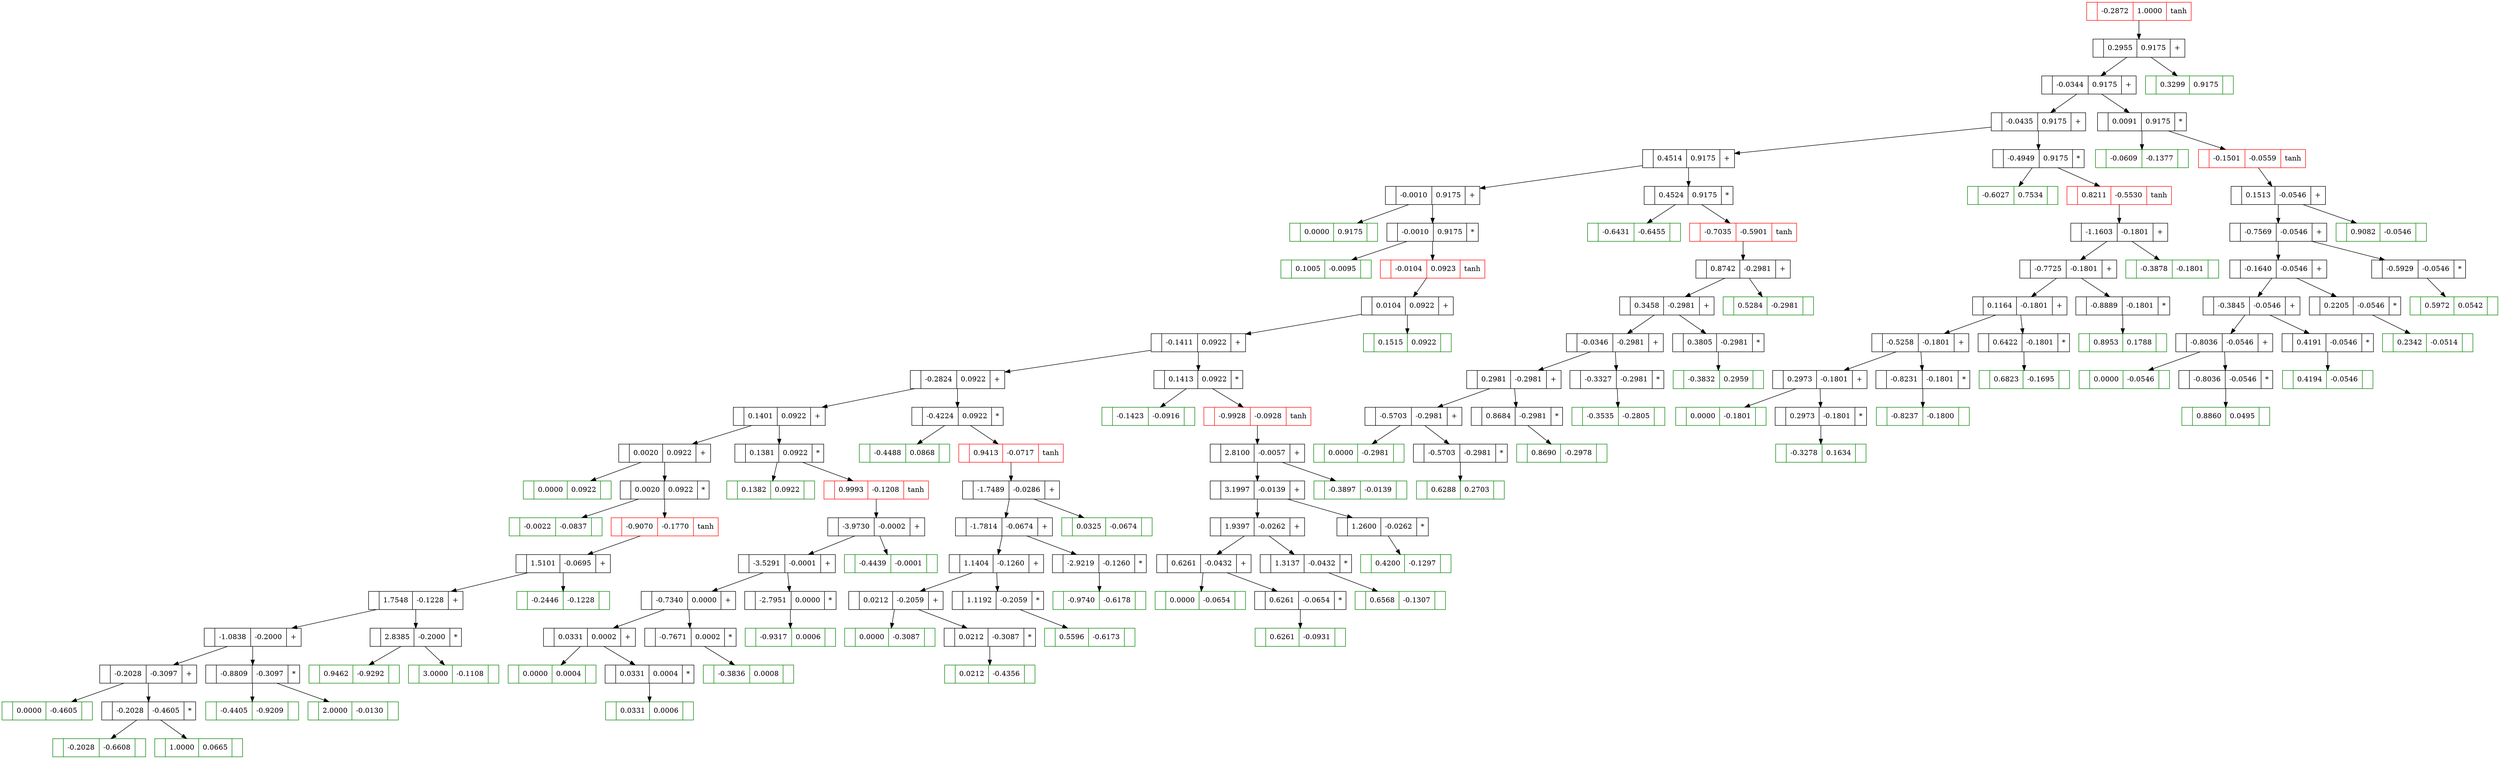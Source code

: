 digraph Micrograd { 
	"b8874400-97da-4919-a0e4-e1d3ac0436c7"[color="#FF0000",fillcolor="#808080",label="|-0.2872|1.0000|tanh",shape=record]; 
	"b418b080-b7cb-404d-8dea-d793f4fb8f13"[label="|0.2955|0.9175|+",shape=record]; 
	"6e7f58f8-c480-4882-bac9-d373214e33d9"[label="|-0.0344|0.9175|+",shape=record]; 
	"ce008621-d1c5-4089-89ca-78e7cd2a3f43"[label="|-0.0435|0.9175|+",shape=record]; 
	"fe7a62f1-20f1-48ee-95f6-78a98ea74077"[label="|0.4514|0.9175|+",shape=record]; 
	"8691bc10-ab95-4cf2-91a8-1d1164d238ed"[label="|-0.0010|0.9175|+",shape=record]; 
	"ee842e03-4f46-4bfd-b6a0-b237568be110"[color="#008000",fillcolor="#90EE90",label="|0.0000|0.9175|",shape=record]; 
	"8691bc10-ab95-4cf2-91a8-1d1164d238ed" -> "ee842e03-4f46-4bfd-b6a0-b237568be110"; 
	"9e809195-82af-4101-b177-e423607725e0"[label="|-0.0010|0.9175|*",shape=record]; 
	"15685d4b-84d4-4436-b6fa-315ebace7113"[color="#008000",fillcolor="#90EE90",label="|0.1005|-0.0095|",shape=record]; 
	"9e809195-82af-4101-b177-e423607725e0" -> "15685d4b-84d4-4436-b6fa-315ebace7113"; 
	"0445b8c9-80b1-487b-8ee2-ed480f3ddcd2"[color="#FF0000",fillcolor="#808080",label="|-0.0104|0.0923|tanh",shape=record]; 
	"e84dc9c4-2018-4bad-8232-96c0bd0a231a"[label="|0.0104|0.0922|+",shape=record]; 
	"eda138be-79a2-4ef6-816e-af54054f04fe"[label="|-0.1411|0.0922|+",shape=record]; 
	"2ebdeab7-b9b1-496e-9715-56ab5139a7b1"[label="|-0.2824|0.0922|+",shape=record]; 
	"d14b13d9-027d-4555-9ee2-80a6f6d0f1bf"[label="|0.1401|0.0922|+",shape=record]; 
	"731166b2-aa53-4cc1-b678-e43793524b0d"[label="|0.0020|0.0922|+",shape=record]; 
	"8fc5e719-ca8f-4822-bd6e-60dc5755dab2"[color="#008000",fillcolor="#90EE90",label="|0.0000|0.0922|",shape=record]; 
	"731166b2-aa53-4cc1-b678-e43793524b0d" -> "8fc5e719-ca8f-4822-bd6e-60dc5755dab2"; 
	"eef37df4-7c4e-475c-8d49-25e543579472"[label="|0.0020|0.0922|*",shape=record]; 
	"2ae2cef1-34af-4dbb-ac66-727b29519f0a"[color="#008000",fillcolor="#90EE90",label="|-0.0022|-0.0837|",shape=record]; 
	"eef37df4-7c4e-475c-8d49-25e543579472" -> "2ae2cef1-34af-4dbb-ac66-727b29519f0a"; 
	"716d69c2-e31c-4111-9b37-45193a047104"[color="#FF0000",fillcolor="#808080",label="|-0.9070|-0.1770|tanh",shape=record]; 
	"310c7123-8515-446f-ab1f-677f408992b3"[label="|1.5101|-0.0695|+",shape=record]; 
	"87ce3e7f-4cdc-4b6b-99b1-6afe1486b35c"[label="|1.7548|-0.1228|+",shape=record]; 
	"1a1f3b13-57bc-4b07-b056-043fad473a91"[label="|-1.0838|-0.2000|+",shape=record]; 
	"400b2b45-fac6-4096-9289-2d74c9583e8a"[label="|-0.2028|-0.3097|+",shape=record]; 
	"79382f22-ea0d-4b65-94eb-660cb7a0a114"[color="#008000",fillcolor="#90EE90",label="|0.0000|-0.4605|",shape=record]; 
	"400b2b45-fac6-4096-9289-2d74c9583e8a" -> "79382f22-ea0d-4b65-94eb-660cb7a0a114"; 
	"832305fb-5e68-4214-b5fe-3487d4c526ad"[label="|-0.2028|-0.4605|*",shape=record]; 
	"238d332f-9cb3-4d95-9475-921dae5796c5"[color="#008000",fillcolor="#90EE90",label="|-0.2028|-0.6608|",shape=record]; 
	"832305fb-5e68-4214-b5fe-3487d4c526ad" -> "238d332f-9cb3-4d95-9475-921dae5796c5"; 
	"b86c254c-abcd-45a9-92b1-0a49d68d16b6"[color="#008000",fillcolor="#90EE90",label="|1.0000|0.0665|",shape=record]; 
	"832305fb-5e68-4214-b5fe-3487d4c526ad" -> "b86c254c-abcd-45a9-92b1-0a49d68d16b6"; 
	"400b2b45-fac6-4096-9289-2d74c9583e8a" -> "832305fb-5e68-4214-b5fe-3487d4c526ad"; 
	"1a1f3b13-57bc-4b07-b056-043fad473a91" -> "400b2b45-fac6-4096-9289-2d74c9583e8a"; 
	"4fbdb22a-6db2-4877-b0e5-36cdfc9555af"[label="|-0.8809|-0.3097|*",shape=record]; 
	"e370b15d-7432-44ab-88be-587a6ec7c311"[color="#008000",fillcolor="#90EE90",label="|-0.4405|-0.9209|",shape=record]; 
	"4fbdb22a-6db2-4877-b0e5-36cdfc9555af" -> "e370b15d-7432-44ab-88be-587a6ec7c311"; 
	"e7671412-d284-43d5-b40c-5660db36005a"[color="#008000",fillcolor="#90EE90",label="|2.0000|-0.0130|",shape=record]; 
	"4fbdb22a-6db2-4877-b0e5-36cdfc9555af" -> "e7671412-d284-43d5-b40c-5660db36005a"; 
	"1a1f3b13-57bc-4b07-b056-043fad473a91" -> "4fbdb22a-6db2-4877-b0e5-36cdfc9555af"; 
	"87ce3e7f-4cdc-4b6b-99b1-6afe1486b35c" -> "1a1f3b13-57bc-4b07-b056-043fad473a91"; 
	"50fef961-da72-4eae-acc3-fec709f020af"[label="|2.8385|-0.2000|*",shape=record]; 
	"8b88a774-0a06-4e7b-a0f7-3550767b6d3b"[color="#008000",fillcolor="#90EE90",label="|0.9462|-0.9292|",shape=record]; 
	"50fef961-da72-4eae-acc3-fec709f020af" -> "8b88a774-0a06-4e7b-a0f7-3550767b6d3b"; 
	"6844b8ca-b0f0-4801-8565-32896ae3176b"[color="#008000",fillcolor="#90EE90",label="|3.0000|-0.1108|",shape=record]; 
	"50fef961-da72-4eae-acc3-fec709f020af" -> "6844b8ca-b0f0-4801-8565-32896ae3176b"; 
	"87ce3e7f-4cdc-4b6b-99b1-6afe1486b35c" -> "50fef961-da72-4eae-acc3-fec709f020af"; 
	"310c7123-8515-446f-ab1f-677f408992b3" -> "87ce3e7f-4cdc-4b6b-99b1-6afe1486b35c"; 
	"3215f35b-2c6b-4787-bc7b-59e2b19b4b1c"[color="#008000",fillcolor="#90EE90",label="|-0.2446|-0.1228|",shape=record]; 
	"310c7123-8515-446f-ab1f-677f408992b3" -> "3215f35b-2c6b-4787-bc7b-59e2b19b4b1c"; 
	"716d69c2-e31c-4111-9b37-45193a047104" -> "310c7123-8515-446f-ab1f-677f408992b3"; 
	"eef37df4-7c4e-475c-8d49-25e543579472" -> "716d69c2-e31c-4111-9b37-45193a047104"; 
	"731166b2-aa53-4cc1-b678-e43793524b0d" -> "eef37df4-7c4e-475c-8d49-25e543579472"; 
	"d14b13d9-027d-4555-9ee2-80a6f6d0f1bf" -> "731166b2-aa53-4cc1-b678-e43793524b0d"; 
	"c352d42a-6db0-4344-949f-ec99a5c57549"[label="|0.1381|0.0922|*",shape=record]; 
	"6bbe73e9-f43e-4668-b39c-78bd908c5d08"[color="#008000",fillcolor="#90EE90",label="|0.1382|0.0922|",shape=record]; 
	"c352d42a-6db0-4344-949f-ec99a5c57549" -> "6bbe73e9-f43e-4668-b39c-78bd908c5d08"; 
	"c281321c-2688-497a-96aa-ce88b97c1017"[color="#FF0000",fillcolor="#808080",label="|0.9993|-0.1208|tanh",shape=record]; 
	"71ece37f-2c7d-42d1-a2e2-d6393454674b"[label="|-3.9730|-0.0002|+",shape=record]; 
	"a2de510b-699b-4909-af49-5598b5bb35c7"[label="|-3.5291|-0.0001|+",shape=record]; 
	"0a9b0fef-21b4-4b82-aed9-99e700bb88d4"[label="|-0.7340|0.0000|+",shape=record]; 
	"10ec7a52-801d-4d7c-9ed4-9f026114ac88"[label="|0.0331|0.0002|+",shape=record]; 
	"a6f1abe2-1554-47f0-ac10-9ac25a788899"[color="#008000",fillcolor="#90EE90",label="|0.0000|0.0004|",shape=record]; 
	"10ec7a52-801d-4d7c-9ed4-9f026114ac88" -> "a6f1abe2-1554-47f0-ac10-9ac25a788899"; 
	"a76a5279-7b89-40d9-9339-18722842de5e"[label="|0.0331|0.0004|*",shape=record]; 
	"79c4665e-c0a2-4fdf-94c3-10b4ad33223a"[color="#008000",fillcolor="#90EE90",label="|0.0331|0.0006|",shape=record]; 
	"a76a5279-7b89-40d9-9339-18722842de5e" -> "79c4665e-c0a2-4fdf-94c3-10b4ad33223a"; 
	"10ec7a52-801d-4d7c-9ed4-9f026114ac88" -> "a76a5279-7b89-40d9-9339-18722842de5e"; 
	"0a9b0fef-21b4-4b82-aed9-99e700bb88d4" -> "10ec7a52-801d-4d7c-9ed4-9f026114ac88"; 
	"d9c0e6ba-6e61-44fc-90d1-e411acd18546"[label="|-0.7671|0.0002|*",shape=record]; 
	"a87ee6bf-14da-4c7a-81fa-7284de7c9c61"[color="#008000",fillcolor="#90EE90",label="|-0.3836|0.0008|",shape=record]; 
	"d9c0e6ba-6e61-44fc-90d1-e411acd18546" -> "a87ee6bf-14da-4c7a-81fa-7284de7c9c61"; 
	"0a9b0fef-21b4-4b82-aed9-99e700bb88d4" -> "d9c0e6ba-6e61-44fc-90d1-e411acd18546"; 
	"a2de510b-699b-4909-af49-5598b5bb35c7" -> "0a9b0fef-21b4-4b82-aed9-99e700bb88d4"; 
	"7777e4d8-fbbc-4a37-9535-8327c10cc825"[label="|-2.7951|0.0000|*",shape=record]; 
	"82c239c6-c0f3-42b7-9aec-a1512307f322"[color="#008000",fillcolor="#90EE90",label="|-0.9317|0.0006|",shape=record]; 
	"7777e4d8-fbbc-4a37-9535-8327c10cc825" -> "82c239c6-c0f3-42b7-9aec-a1512307f322"; 
	"a2de510b-699b-4909-af49-5598b5bb35c7" -> "7777e4d8-fbbc-4a37-9535-8327c10cc825"; 
	"71ece37f-2c7d-42d1-a2e2-d6393454674b" -> "a2de510b-699b-4909-af49-5598b5bb35c7"; 
	"88c909af-1f88-4fa4-8905-ea5ea109beb8"[color="#008000",fillcolor="#90EE90",label="|-0.4439|-0.0001|",shape=record]; 
	"71ece37f-2c7d-42d1-a2e2-d6393454674b" -> "88c909af-1f88-4fa4-8905-ea5ea109beb8"; 
	"c281321c-2688-497a-96aa-ce88b97c1017" -> "71ece37f-2c7d-42d1-a2e2-d6393454674b"; 
	"c352d42a-6db0-4344-949f-ec99a5c57549" -> "c281321c-2688-497a-96aa-ce88b97c1017"; 
	"d14b13d9-027d-4555-9ee2-80a6f6d0f1bf" -> "c352d42a-6db0-4344-949f-ec99a5c57549"; 
	"2ebdeab7-b9b1-496e-9715-56ab5139a7b1" -> "d14b13d9-027d-4555-9ee2-80a6f6d0f1bf"; 
	"a03b3bba-2348-4eb1-9b68-533b420cf959"[label="|-0.4224|0.0922|*",shape=record]; 
	"30a31589-9160-4dbb-a1bb-99da9c1689af"[color="#008000",fillcolor="#90EE90",label="|-0.4488|0.0868|",shape=record]; 
	"a03b3bba-2348-4eb1-9b68-533b420cf959" -> "30a31589-9160-4dbb-a1bb-99da9c1689af"; 
	"a8250ad1-e473-4408-8689-fdf4bd588c50"[color="#FF0000",fillcolor="#808080",label="|0.9413|-0.0717|tanh",shape=record]; 
	"4d79331a-6d26-42c8-9aba-82b0f49db7d2"[label="|-1.7489|-0.0286|+",shape=record]; 
	"40f9183e-d065-4aae-8e46-4d0e8d859f87"[label="|-1.7814|-0.0674|+",shape=record]; 
	"57361fed-848b-4902-9d4f-45773be40500"[label="|1.1404|-0.1260|+",shape=record]; 
	"fcaf7dd5-3a70-427e-9ed4-cef18beb3815"[label="|0.0212|-0.2059|+",shape=record]; 
	"8b942924-b4bb-43b4-bf30-f4398b4074cd"[color="#008000",fillcolor="#90EE90",label="|0.0000|-0.3087|",shape=record]; 
	"fcaf7dd5-3a70-427e-9ed4-cef18beb3815" -> "8b942924-b4bb-43b4-bf30-f4398b4074cd"; 
	"a9cd1997-f414-4a11-9314-22c2e56bfbb3"[label="|0.0212|-0.3087|*",shape=record]; 
	"63edd88d-1d7e-402e-b7e8-eee32b51434f"[color="#008000",fillcolor="#90EE90",label="|0.0212|-0.4356|",shape=record]; 
	"a9cd1997-f414-4a11-9314-22c2e56bfbb3" -> "63edd88d-1d7e-402e-b7e8-eee32b51434f"; 
	"fcaf7dd5-3a70-427e-9ed4-cef18beb3815" -> "a9cd1997-f414-4a11-9314-22c2e56bfbb3"; 
	"57361fed-848b-4902-9d4f-45773be40500" -> "fcaf7dd5-3a70-427e-9ed4-cef18beb3815"; 
	"fe0ac99a-8c62-44f5-abe0-615f88574ed5"[label="|1.1192|-0.2059|*",shape=record]; 
	"aaa0441c-9006-4a85-a07f-7e180590b6da"[color="#008000",fillcolor="#90EE90",label="|0.5596|-0.6173|",shape=record]; 
	"fe0ac99a-8c62-44f5-abe0-615f88574ed5" -> "aaa0441c-9006-4a85-a07f-7e180590b6da"; 
	"57361fed-848b-4902-9d4f-45773be40500" -> "fe0ac99a-8c62-44f5-abe0-615f88574ed5"; 
	"40f9183e-d065-4aae-8e46-4d0e8d859f87" -> "57361fed-848b-4902-9d4f-45773be40500"; 
	"24b2771f-39f3-4341-aa51-cd1948073e3d"[label="|-2.9219|-0.1260|*",shape=record]; 
	"1cd32cc1-6484-4a1d-af0e-32e5d8a0940a"[color="#008000",fillcolor="#90EE90",label="|-0.9740|-0.6178|",shape=record]; 
	"24b2771f-39f3-4341-aa51-cd1948073e3d" -> "1cd32cc1-6484-4a1d-af0e-32e5d8a0940a"; 
	"40f9183e-d065-4aae-8e46-4d0e8d859f87" -> "24b2771f-39f3-4341-aa51-cd1948073e3d"; 
	"4d79331a-6d26-42c8-9aba-82b0f49db7d2" -> "40f9183e-d065-4aae-8e46-4d0e8d859f87"; 
	"5c094aa9-50c8-4617-aacd-cfed4b63c634"[color="#008000",fillcolor="#90EE90",label="|0.0325|-0.0674|",shape=record]; 
	"4d79331a-6d26-42c8-9aba-82b0f49db7d2" -> "5c094aa9-50c8-4617-aacd-cfed4b63c634"; 
	"a8250ad1-e473-4408-8689-fdf4bd588c50" -> "4d79331a-6d26-42c8-9aba-82b0f49db7d2"; 
	"a03b3bba-2348-4eb1-9b68-533b420cf959" -> "a8250ad1-e473-4408-8689-fdf4bd588c50"; 
	"2ebdeab7-b9b1-496e-9715-56ab5139a7b1" -> "a03b3bba-2348-4eb1-9b68-533b420cf959"; 
	"eda138be-79a2-4ef6-816e-af54054f04fe" -> "2ebdeab7-b9b1-496e-9715-56ab5139a7b1"; 
	"ed8347d3-96fb-489b-86dc-c1aad33c9e17"[label="|0.1413|0.0922|*",shape=record]; 
	"999bcfeb-26d0-4f71-8dbd-15a28c5ffda9"[color="#008000",fillcolor="#90EE90",label="|-0.1423|-0.0916|",shape=record]; 
	"ed8347d3-96fb-489b-86dc-c1aad33c9e17" -> "999bcfeb-26d0-4f71-8dbd-15a28c5ffda9"; 
	"88b94098-0ac2-4500-98ee-1aaf455c472a"[color="#FF0000",fillcolor="#808080",label="|-0.9928|-0.0928|tanh",shape=record]; 
	"58511e48-09f5-4349-8ae7-017b8f9be6f8"[label="|2.8100|-0.0057|+",shape=record]; 
	"670d1679-2672-4d95-98a3-4a2013d5e131"[label="|3.1997|-0.0139|+",shape=record]; 
	"2c13600b-01df-473a-81b7-9f126ed6db37"[label="|1.9397|-0.0262|+",shape=record]; 
	"1e0052a3-c534-449b-9883-bf59a90a419b"[label="|0.6261|-0.0432|+",shape=record]; 
	"d7ee63f8-03a8-42fa-a8fe-131388fcad04"[color="#008000",fillcolor="#90EE90",label="|0.0000|-0.0654|",shape=record]; 
	"1e0052a3-c534-449b-9883-bf59a90a419b" -> "d7ee63f8-03a8-42fa-a8fe-131388fcad04"; 
	"34f8671d-b229-40e3-88d4-454658291c81"[label="|0.6261|-0.0654|*",shape=record]; 
	"5d04b111-ac58-4d75-b732-464054ca7179"[color="#008000",fillcolor="#90EE90",label="|0.6261|-0.0931|",shape=record]; 
	"34f8671d-b229-40e3-88d4-454658291c81" -> "5d04b111-ac58-4d75-b732-464054ca7179"; 
	"1e0052a3-c534-449b-9883-bf59a90a419b" -> "34f8671d-b229-40e3-88d4-454658291c81"; 
	"2c13600b-01df-473a-81b7-9f126ed6db37" -> "1e0052a3-c534-449b-9883-bf59a90a419b"; 
	"22164ad2-6654-48a7-b69d-c3517afc881e"[label="|1.3137|-0.0432|*",shape=record]; 
	"6d3031ec-36f0-4031-a372-ff56f3566247"[color="#008000",fillcolor="#90EE90",label="|0.6568|-0.1307|",shape=record]; 
	"22164ad2-6654-48a7-b69d-c3517afc881e" -> "6d3031ec-36f0-4031-a372-ff56f3566247"; 
	"2c13600b-01df-473a-81b7-9f126ed6db37" -> "22164ad2-6654-48a7-b69d-c3517afc881e"; 
	"670d1679-2672-4d95-98a3-4a2013d5e131" -> "2c13600b-01df-473a-81b7-9f126ed6db37"; 
	"1c9f5f59-175f-474f-9ee6-d5b6f6bf476b"[label="|1.2600|-0.0262|*",shape=record]; 
	"192ba57e-19b7-41cb-a057-e5271a04f8f8"[color="#008000",fillcolor="#90EE90",label="|0.4200|-0.1297|",shape=record]; 
	"1c9f5f59-175f-474f-9ee6-d5b6f6bf476b" -> "192ba57e-19b7-41cb-a057-e5271a04f8f8"; 
	"670d1679-2672-4d95-98a3-4a2013d5e131" -> "1c9f5f59-175f-474f-9ee6-d5b6f6bf476b"; 
	"58511e48-09f5-4349-8ae7-017b8f9be6f8" -> "670d1679-2672-4d95-98a3-4a2013d5e131"; 
	"548c7137-da8b-4ca1-8630-01a1f1bf0d31"[color="#008000",fillcolor="#90EE90",label="|-0.3897|-0.0139|",shape=record]; 
	"58511e48-09f5-4349-8ae7-017b8f9be6f8" -> "548c7137-da8b-4ca1-8630-01a1f1bf0d31"; 
	"88b94098-0ac2-4500-98ee-1aaf455c472a" -> "58511e48-09f5-4349-8ae7-017b8f9be6f8"; 
	"ed8347d3-96fb-489b-86dc-c1aad33c9e17" -> "88b94098-0ac2-4500-98ee-1aaf455c472a"; 
	"eda138be-79a2-4ef6-816e-af54054f04fe" -> "ed8347d3-96fb-489b-86dc-c1aad33c9e17"; 
	"e84dc9c4-2018-4bad-8232-96c0bd0a231a" -> "eda138be-79a2-4ef6-816e-af54054f04fe"; 
	"e03672a1-ca7b-4c18-9b91-40981c726488"[color="#008000",fillcolor="#90EE90",label="|0.1515|0.0922|",shape=record]; 
	"e84dc9c4-2018-4bad-8232-96c0bd0a231a" -> "e03672a1-ca7b-4c18-9b91-40981c726488"; 
	"0445b8c9-80b1-487b-8ee2-ed480f3ddcd2" -> "e84dc9c4-2018-4bad-8232-96c0bd0a231a"; 
	"9e809195-82af-4101-b177-e423607725e0" -> "0445b8c9-80b1-487b-8ee2-ed480f3ddcd2"; 
	"8691bc10-ab95-4cf2-91a8-1d1164d238ed" -> "9e809195-82af-4101-b177-e423607725e0"; 
	"fe7a62f1-20f1-48ee-95f6-78a98ea74077" -> "8691bc10-ab95-4cf2-91a8-1d1164d238ed"; 
	"092ae2c5-e7d4-438f-a98c-2c504c1d3bb2"[label="|0.4524|0.9175|*",shape=record]; 
	"8ec0c936-103e-4da4-bc6f-3feb368a4887"[color="#008000",fillcolor="#90EE90",label="|-0.6431|-0.6455|",shape=record]; 
	"092ae2c5-e7d4-438f-a98c-2c504c1d3bb2" -> "8ec0c936-103e-4da4-bc6f-3feb368a4887"; 
	"746fa45d-3077-4d74-8fd7-25fa0366d434"[color="#FF0000",fillcolor="#808080",label="|-0.7035|-0.5901|tanh",shape=record]; 
	"0946f793-c976-4104-83de-130b60a91b8d"[label="|0.8742|-0.2981|+",shape=record]; 
	"44a7c98d-42aa-41c9-902f-a7cd01f6628b"[label="|0.3458|-0.2981|+",shape=record]; 
	"1b10aef0-d23c-4f64-97da-594b2e6045b4"[label="|-0.0346|-0.2981|+",shape=record]; 
	"db629b71-76a0-4225-bb00-d464a1a622d4"[label="|0.2981|-0.2981|+",shape=record]; 
	"6ea1fd39-2e81-416d-b10d-e95a6f72d09a"[label="|-0.5703|-0.2981|+",shape=record]; 
	"73ff151a-3680-487c-a0b9-f545719b6a6a"[color="#008000",fillcolor="#90EE90",label="|0.0000|-0.2981|",shape=record]; 
	"6ea1fd39-2e81-416d-b10d-e95a6f72d09a" -> "73ff151a-3680-487c-a0b9-f545719b6a6a"; 
	"b7d8dab2-a1de-43d6-9964-d9bd4c9dbb25"[label="|-0.5703|-0.2981|*",shape=record]; 
	"a5b6d831-ae64-4951-ab73-cf0190528d5f"[color="#008000",fillcolor="#90EE90",label="|0.6288|0.2703|",shape=record]; 
	"b7d8dab2-a1de-43d6-9964-d9bd4c9dbb25" -> "a5b6d831-ae64-4951-ab73-cf0190528d5f"; 
	"6ea1fd39-2e81-416d-b10d-e95a6f72d09a" -> "b7d8dab2-a1de-43d6-9964-d9bd4c9dbb25"; 
	"db629b71-76a0-4225-bb00-d464a1a622d4" -> "6ea1fd39-2e81-416d-b10d-e95a6f72d09a"; 
	"3428bdac-104a-4658-8c21-b7e91bca8379"[label="|0.8684|-0.2981|*",shape=record]; 
	"a425a16f-4d56-411e-90cb-1531e4d82d66"[color="#008000",fillcolor="#90EE90",label="|0.8690|-0.2978|",shape=record]; 
	"3428bdac-104a-4658-8c21-b7e91bca8379" -> "a425a16f-4d56-411e-90cb-1531e4d82d66"; 
	"db629b71-76a0-4225-bb00-d464a1a622d4" -> "3428bdac-104a-4658-8c21-b7e91bca8379"; 
	"1b10aef0-d23c-4f64-97da-594b2e6045b4" -> "db629b71-76a0-4225-bb00-d464a1a622d4"; 
	"ca0bc9c5-9714-420d-8870-78cb3fb20bbd"[label="|-0.3327|-0.2981|*",shape=record]; 
	"c5bdb628-a401-4972-9fe1-b3c3d43f16e8"[color="#008000",fillcolor="#90EE90",label="|-0.3535|-0.2805|",shape=record]; 
	"ca0bc9c5-9714-420d-8870-78cb3fb20bbd" -> "c5bdb628-a401-4972-9fe1-b3c3d43f16e8"; 
	"1b10aef0-d23c-4f64-97da-594b2e6045b4" -> "ca0bc9c5-9714-420d-8870-78cb3fb20bbd"; 
	"44a7c98d-42aa-41c9-902f-a7cd01f6628b" -> "1b10aef0-d23c-4f64-97da-594b2e6045b4"; 
	"d06ea0a2-2401-47f8-b4cb-e2a7eb4c2dda"[label="|0.3805|-0.2981|*",shape=record]; 
	"3451db53-eb6e-4705-ae31-e7331b510930"[color="#008000",fillcolor="#90EE90",label="|-0.3832|0.2959|",shape=record]; 
	"d06ea0a2-2401-47f8-b4cb-e2a7eb4c2dda" -> "3451db53-eb6e-4705-ae31-e7331b510930"; 
	"44a7c98d-42aa-41c9-902f-a7cd01f6628b" -> "d06ea0a2-2401-47f8-b4cb-e2a7eb4c2dda"; 
	"0946f793-c976-4104-83de-130b60a91b8d" -> "44a7c98d-42aa-41c9-902f-a7cd01f6628b"; 
	"a54023cb-97cb-41b2-bbf2-b4d9b37d8b49"[color="#008000",fillcolor="#90EE90",label="|0.5284|-0.2981|",shape=record]; 
	"0946f793-c976-4104-83de-130b60a91b8d" -> "a54023cb-97cb-41b2-bbf2-b4d9b37d8b49"; 
	"746fa45d-3077-4d74-8fd7-25fa0366d434" -> "0946f793-c976-4104-83de-130b60a91b8d"; 
	"092ae2c5-e7d4-438f-a98c-2c504c1d3bb2" -> "746fa45d-3077-4d74-8fd7-25fa0366d434"; 
	"fe7a62f1-20f1-48ee-95f6-78a98ea74077" -> "092ae2c5-e7d4-438f-a98c-2c504c1d3bb2"; 
	"ce008621-d1c5-4089-89ca-78e7cd2a3f43" -> "fe7a62f1-20f1-48ee-95f6-78a98ea74077"; 
	"51394536-7b66-4287-aecb-c5494f9c408e"[label="|-0.4949|0.9175|*",shape=record]; 
	"ecbc6463-307f-4607-bd7f-7fa32d4e44a3"[color="#008000",fillcolor="#90EE90",label="|-0.6027|0.7534|",shape=record]; 
	"51394536-7b66-4287-aecb-c5494f9c408e" -> "ecbc6463-307f-4607-bd7f-7fa32d4e44a3"; 
	"fe7e5ba7-154d-44e9-88ae-a629e5a2b8b7"[color="#FF0000",fillcolor="#808080",label="|0.8211|-0.5530|tanh",shape=record]; 
	"83c83a70-5ccd-4097-b85c-919982163859"[label="|-1.1603|-0.1801|+",shape=record]; 
	"9ea7e527-b152-4dfb-865b-1a327495a52e"[label="|-0.7725|-0.1801|+",shape=record]; 
	"9a552d74-d8df-4a39-9529-f735a6cfd878"[label="|0.1164|-0.1801|+",shape=record]; 
	"859688f5-28bb-483d-913e-75bf8bde440e"[label="|-0.5258|-0.1801|+",shape=record]; 
	"f797e5c3-4f0f-4fcc-850d-c1dab44b24f0"[label="|0.2973|-0.1801|+",shape=record]; 
	"f098d322-9166-42ad-aef6-d8a22501df42"[color="#008000",fillcolor="#90EE90",label="|0.0000|-0.1801|",shape=record]; 
	"f797e5c3-4f0f-4fcc-850d-c1dab44b24f0" -> "f098d322-9166-42ad-aef6-d8a22501df42"; 
	"4cc196b7-e962-456d-ab95-3876aff22524"[label="|0.2973|-0.1801|*",shape=record]; 
	"df9e6a8c-893b-4f2e-ab57-69ea37a2154a"[color="#008000",fillcolor="#90EE90",label="|-0.3278|0.1634|",shape=record]; 
	"4cc196b7-e962-456d-ab95-3876aff22524" -> "df9e6a8c-893b-4f2e-ab57-69ea37a2154a"; 
	"f797e5c3-4f0f-4fcc-850d-c1dab44b24f0" -> "4cc196b7-e962-456d-ab95-3876aff22524"; 
	"859688f5-28bb-483d-913e-75bf8bde440e" -> "f797e5c3-4f0f-4fcc-850d-c1dab44b24f0"; 
	"ba491463-66da-44ff-a748-0575bca82ad6"[label="|-0.8231|-0.1801|*",shape=record]; 
	"546a7fd3-9840-4cf8-b261-f676eee0e4bf"[color="#008000",fillcolor="#90EE90",label="|-0.8237|-0.1800|",shape=record]; 
	"ba491463-66da-44ff-a748-0575bca82ad6" -> "546a7fd3-9840-4cf8-b261-f676eee0e4bf"; 
	"859688f5-28bb-483d-913e-75bf8bde440e" -> "ba491463-66da-44ff-a748-0575bca82ad6"; 
	"9a552d74-d8df-4a39-9529-f735a6cfd878" -> "859688f5-28bb-483d-913e-75bf8bde440e"; 
	"309b46fb-c02f-47a7-b49e-ef29208ce62d"[label="|0.6422|-0.1801|*",shape=record]; 
	"ba233120-8d21-4b67-afbd-e8333ca6c049"[color="#008000",fillcolor="#90EE90",label="|0.6823|-0.1695|",shape=record]; 
	"309b46fb-c02f-47a7-b49e-ef29208ce62d" -> "ba233120-8d21-4b67-afbd-e8333ca6c049"; 
	"9a552d74-d8df-4a39-9529-f735a6cfd878" -> "309b46fb-c02f-47a7-b49e-ef29208ce62d"; 
	"9ea7e527-b152-4dfb-865b-1a327495a52e" -> "9a552d74-d8df-4a39-9529-f735a6cfd878"; 
	"cc920258-4e33-4ba4-9998-d68c919d112f"[label="|-0.8889|-0.1801|*",shape=record]; 
	"24bbf142-6dcf-4fbf-bad9-08aa276ec893"[color="#008000",fillcolor="#90EE90",label="|0.8953|0.1788|",shape=record]; 
	"cc920258-4e33-4ba4-9998-d68c919d112f" -> "24bbf142-6dcf-4fbf-bad9-08aa276ec893"; 
	"9ea7e527-b152-4dfb-865b-1a327495a52e" -> "cc920258-4e33-4ba4-9998-d68c919d112f"; 
	"83c83a70-5ccd-4097-b85c-919982163859" -> "9ea7e527-b152-4dfb-865b-1a327495a52e"; 
	"074ef882-d356-4c19-a85e-36e5bab52738"[color="#008000",fillcolor="#90EE90",label="|-0.3878|-0.1801|",shape=record]; 
	"83c83a70-5ccd-4097-b85c-919982163859" -> "074ef882-d356-4c19-a85e-36e5bab52738"; 
	"fe7e5ba7-154d-44e9-88ae-a629e5a2b8b7" -> "83c83a70-5ccd-4097-b85c-919982163859"; 
	"51394536-7b66-4287-aecb-c5494f9c408e" -> "fe7e5ba7-154d-44e9-88ae-a629e5a2b8b7"; 
	"ce008621-d1c5-4089-89ca-78e7cd2a3f43" -> "51394536-7b66-4287-aecb-c5494f9c408e"; 
	"6e7f58f8-c480-4882-bac9-d373214e33d9" -> "ce008621-d1c5-4089-89ca-78e7cd2a3f43"; 
	"d7717b7c-acef-4290-a8b3-3e2d3b94ccbe"[label="|0.0091|0.9175|*",shape=record]; 
	"d34101a8-2fbe-42dc-bfc2-13710c92b6ea"[color="#008000",fillcolor="#90EE90",label="|-0.0609|-0.1377|",shape=record]; 
	"d7717b7c-acef-4290-a8b3-3e2d3b94ccbe" -> "d34101a8-2fbe-42dc-bfc2-13710c92b6ea"; 
	"7ccf0b6f-fbbb-4872-9621-7fe68ca77bae"[color="#FF0000",fillcolor="#808080",label="|-0.1501|-0.0559|tanh",shape=record]; 
	"3f4f7183-3e56-49df-9e09-b75b6e289345"[label="|0.1513|-0.0546|+",shape=record]; 
	"272e7a20-b0ed-4de1-a2f8-19df4353b50d"[label="|-0.7569|-0.0546|+",shape=record]; 
	"43ff81cd-502e-4a67-8a94-d6f63fb04dd6"[label="|-0.1640|-0.0546|+",shape=record]; 
	"77b51f6a-97ce-4def-89b9-086316e1ad43"[label="|-0.3845|-0.0546|+",shape=record]; 
	"b97c6932-efac-4d6e-bb3a-06b24679a4fc"[label="|-0.8036|-0.0546|+",shape=record]; 
	"1613609a-87f0-4676-b51f-6dc445d0291f"[color="#008000",fillcolor="#90EE90",label="|0.0000|-0.0546|",shape=record]; 
	"b97c6932-efac-4d6e-bb3a-06b24679a4fc" -> "1613609a-87f0-4676-b51f-6dc445d0291f"; 
	"461259c3-007c-47ff-84ec-0fa1272a6f2b"[label="|-0.8036|-0.0546|*",shape=record]; 
	"e3f0c6c1-17e9-4d8f-910e-506c247ba444"[color="#008000",fillcolor="#90EE90",label="|0.8860|0.0495|",shape=record]; 
	"461259c3-007c-47ff-84ec-0fa1272a6f2b" -> "e3f0c6c1-17e9-4d8f-910e-506c247ba444"; 
	"b97c6932-efac-4d6e-bb3a-06b24679a4fc" -> "461259c3-007c-47ff-84ec-0fa1272a6f2b"; 
	"77b51f6a-97ce-4def-89b9-086316e1ad43" -> "b97c6932-efac-4d6e-bb3a-06b24679a4fc"; 
	"37b754fb-488d-4dec-adcb-8019de53cf37"[label="|0.4191|-0.0546|*",shape=record]; 
	"aabdb50b-c728-49fd-ab5f-025bd1de2dad"[color="#008000",fillcolor="#90EE90",label="|0.4194|-0.0546|",shape=record]; 
	"37b754fb-488d-4dec-adcb-8019de53cf37" -> "aabdb50b-c728-49fd-ab5f-025bd1de2dad"; 
	"77b51f6a-97ce-4def-89b9-086316e1ad43" -> "37b754fb-488d-4dec-adcb-8019de53cf37"; 
	"43ff81cd-502e-4a67-8a94-d6f63fb04dd6" -> "77b51f6a-97ce-4def-89b9-086316e1ad43"; 
	"c6d8f1fd-155b-458b-a260-48b71b8e5042"[label="|0.2205|-0.0546|*",shape=record]; 
	"99f508e1-0fb3-4ac4-929d-d39c1c6adfbf"[color="#008000",fillcolor="#90EE90",label="|0.2342|-0.0514|",shape=record]; 
	"c6d8f1fd-155b-458b-a260-48b71b8e5042" -> "99f508e1-0fb3-4ac4-929d-d39c1c6adfbf"; 
	"43ff81cd-502e-4a67-8a94-d6f63fb04dd6" -> "c6d8f1fd-155b-458b-a260-48b71b8e5042"; 
	"272e7a20-b0ed-4de1-a2f8-19df4353b50d" -> "43ff81cd-502e-4a67-8a94-d6f63fb04dd6"; 
	"524c018b-68b6-48ea-89f1-4c10ac48e049"[label="|-0.5929|-0.0546|*",shape=record]; 
	"2d992e90-296f-47a7-ad5d-6b497db3e851"[color="#008000",fillcolor="#90EE90",label="|0.5972|0.0542|",shape=record]; 
	"524c018b-68b6-48ea-89f1-4c10ac48e049" -> "2d992e90-296f-47a7-ad5d-6b497db3e851"; 
	"272e7a20-b0ed-4de1-a2f8-19df4353b50d" -> "524c018b-68b6-48ea-89f1-4c10ac48e049"; 
	"3f4f7183-3e56-49df-9e09-b75b6e289345" -> "272e7a20-b0ed-4de1-a2f8-19df4353b50d"; 
	"42375971-b8c1-4bce-9467-880d59d4aea4"[color="#008000",fillcolor="#90EE90",label="|0.9082|-0.0546|",shape=record]; 
	"3f4f7183-3e56-49df-9e09-b75b6e289345" -> "42375971-b8c1-4bce-9467-880d59d4aea4"; 
	"7ccf0b6f-fbbb-4872-9621-7fe68ca77bae" -> "3f4f7183-3e56-49df-9e09-b75b6e289345"; 
	"d7717b7c-acef-4290-a8b3-3e2d3b94ccbe" -> "7ccf0b6f-fbbb-4872-9621-7fe68ca77bae"; 
	"6e7f58f8-c480-4882-bac9-d373214e33d9" -> "d7717b7c-acef-4290-a8b3-3e2d3b94ccbe"; 
	"b418b080-b7cb-404d-8dea-d793f4fb8f13" -> "6e7f58f8-c480-4882-bac9-d373214e33d9"; 
	"0712680c-3353-4dae-89c3-ad020d30fc9f"[color="#008000",fillcolor="#90EE90",label="|0.3299|0.9175|",shape=record]; 
	"b418b080-b7cb-404d-8dea-d793f4fb8f13" -> "0712680c-3353-4dae-89c3-ad020d30fc9f"; 
	"b8874400-97da-4919-a0e4-e1d3ac0436c7" -> "b418b080-b7cb-404d-8dea-d793f4fb8f13"; 
}